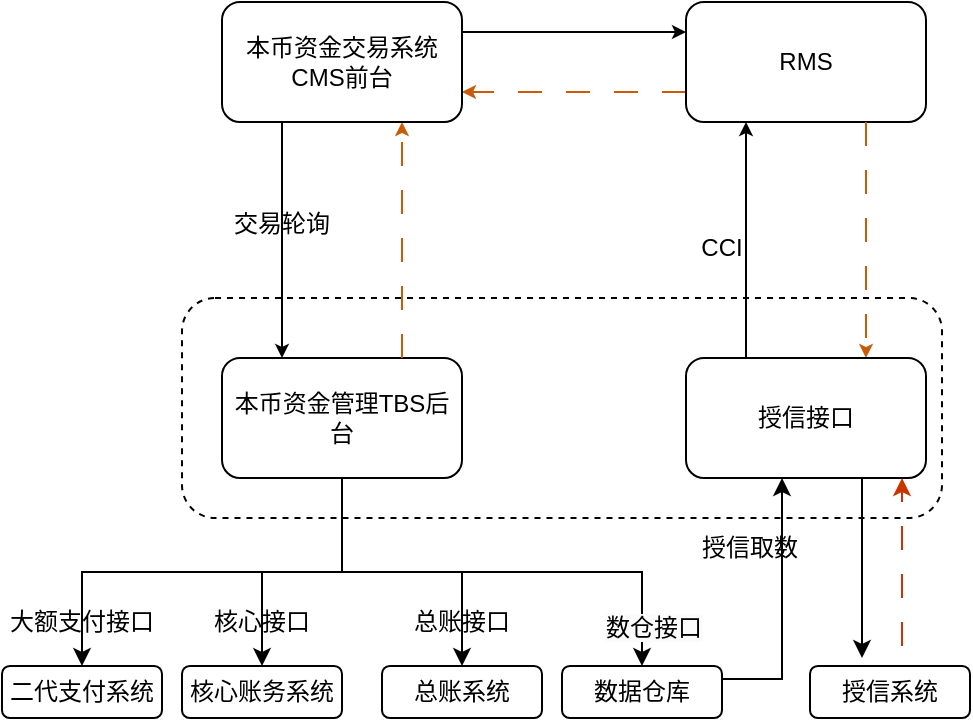 <mxfile version="20.8.16" type="github">
  <diagram name="第 1 页" id="G9W8rqyxLX-q6ydFrtmz">
    <mxGraphModel dx="880" dy="494" grid="1" gridSize="10" guides="1" tooltips="1" connect="1" arrows="1" fold="1" page="1" pageScale="1" pageWidth="827" pageHeight="1169" math="0" shadow="0">
      <root>
        <mxCell id="0" />
        <mxCell id="1" parent="0" />
        <mxCell id="Gnk-OYqFD_igb2B8dJat-6" style="edgeStyle=orthogonalEdgeStyle;rounded=0;orthogonalLoop=1;jettySize=auto;html=1;exitX=1;exitY=0.25;exitDx=0;exitDy=0;entryX=0;entryY=0.25;entryDx=0;entryDy=0;strokeWidth=1;endSize=4;" edge="1" parent="1" source="Gnk-OYqFD_igb2B8dJat-18" target="Gnk-OYqFD_igb2B8dJat-8">
          <mxGeometry relative="1" as="geometry" />
        </mxCell>
        <mxCell id="Gnk-OYqFD_igb2B8dJat-7" style="edgeStyle=orthogonalEdgeStyle;rounded=0;orthogonalLoop=1;jettySize=auto;html=1;exitX=0;exitY=0.75;exitDx=0;exitDy=0;entryX=1;entryY=0.75;entryDx=0;entryDy=0;strokeWidth=1;dashed=1;dashPattern=12 12;fillColor=#fa6800;strokeColor=#C75C0A;endSize=4;" edge="1" parent="1" source="Gnk-OYqFD_igb2B8dJat-8" target="Gnk-OYqFD_igb2B8dJat-18">
          <mxGeometry relative="1" as="geometry" />
        </mxCell>
        <mxCell id="Gnk-OYqFD_igb2B8dJat-8" value="RMS" style="rounded=1;whiteSpace=wrap;html=1;" vertex="1" parent="1">
          <mxGeometry x="352" y="122" width="120" height="60" as="geometry" />
        </mxCell>
        <mxCell id="Gnk-OYqFD_igb2B8dJat-9" style="edgeStyle=orthogonalEdgeStyle;rounded=0;jumpStyle=none;orthogonalLoop=1;jettySize=auto;html=1;entryX=0.25;entryY=1;entryDx=0;entryDy=0;strokeColor=default;strokeWidth=1;startSize=6;endSize=4;exitX=0.25;exitY=0;exitDx=0;exitDy=0;" edge="1" parent="1" source="Gnk-OYqFD_igb2B8dJat-22" target="Gnk-OYqFD_igb2B8dJat-8">
          <mxGeometry relative="1" as="geometry">
            <mxPoint x="382" y="290" as="sourcePoint" />
          </mxGeometry>
        </mxCell>
        <mxCell id="Gnk-OYqFD_igb2B8dJat-48" style="edgeStyle=orthogonalEdgeStyle;rounded=0;orthogonalLoop=1;jettySize=auto;html=1;exitX=0.5;exitY=1;exitDx=0;exitDy=0;entryX=0.5;entryY=0;entryDx=0;entryDy=0;" edge="1" parent="1" source="Gnk-OYqFD_igb2B8dJat-13" target="Gnk-OYqFD_igb2B8dJat-25">
          <mxGeometry relative="1" as="geometry" />
        </mxCell>
        <mxCell id="Gnk-OYqFD_igb2B8dJat-49" style="edgeStyle=orthogonalEdgeStyle;rounded=0;orthogonalLoop=1;jettySize=auto;html=1;exitX=0.5;exitY=1;exitDx=0;exitDy=0;" edge="1" parent="1" source="Gnk-OYqFD_igb2B8dJat-13" target="Gnk-OYqFD_igb2B8dJat-23">
          <mxGeometry relative="1" as="geometry" />
        </mxCell>
        <mxCell id="Gnk-OYqFD_igb2B8dJat-50" style="edgeStyle=orthogonalEdgeStyle;rounded=0;orthogonalLoop=1;jettySize=auto;html=1;exitX=0.5;exitY=1;exitDx=0;exitDy=0;" edge="1" parent="1" source="Gnk-OYqFD_igb2B8dJat-13" target="Gnk-OYqFD_igb2B8dJat-43">
          <mxGeometry relative="1" as="geometry" />
        </mxCell>
        <mxCell id="Gnk-OYqFD_igb2B8dJat-51" style="edgeStyle=orthogonalEdgeStyle;rounded=0;orthogonalLoop=1;jettySize=auto;html=1;exitX=0.5;exitY=1;exitDx=0;exitDy=0;entryX=0.5;entryY=0;entryDx=0;entryDy=0;" edge="1" parent="1" source="Gnk-OYqFD_igb2B8dJat-13" target="Gnk-OYqFD_igb2B8dJat-27">
          <mxGeometry relative="1" as="geometry" />
        </mxCell>
        <mxCell id="Gnk-OYqFD_igb2B8dJat-13" value="本币资金管理TBS后台" style="whiteSpace=wrap;html=1;rounded=1;" vertex="1" parent="1">
          <mxGeometry x="120" y="300" width="120" height="60" as="geometry" />
        </mxCell>
        <mxCell id="Gnk-OYqFD_igb2B8dJat-14" style="edgeStyle=orthogonalEdgeStyle;rounded=0;orthogonalLoop=1;jettySize=auto;html=1;entryX=0.75;entryY=1;entryDx=0;entryDy=0;strokeWidth=1;dashed=1;dashPattern=12 12;fillColor=#fa6800;strokeColor=#C75C0A;exitX=0.75;exitY=0;exitDx=0;exitDy=0;endSize=4;startSize=6;jumpStyle=line;" edge="1" parent="1" source="Gnk-OYqFD_igb2B8dJat-13" target="Gnk-OYqFD_igb2B8dJat-18">
          <mxGeometry relative="1" as="geometry">
            <mxPoint x="354" y="240" as="sourcePoint" />
            <mxPoint x="240" y="240" as="targetPoint" />
          </mxGeometry>
        </mxCell>
        <mxCell id="Gnk-OYqFD_igb2B8dJat-15" value="交易轮询" style="text;strokeColor=none;align=center;fillColor=none;html=1;verticalAlign=middle;whiteSpace=wrap;rounded=0;" vertex="1" parent="1">
          <mxGeometry x="120" y="218" width="60" height="30" as="geometry" />
        </mxCell>
        <mxCell id="Gnk-OYqFD_igb2B8dJat-16" value="CCI" style="text;strokeColor=none;align=center;fillColor=none;html=1;verticalAlign=middle;whiteSpace=wrap;rounded=0;" vertex="1" parent="1">
          <mxGeometry x="340" y="230" width="60" height="30" as="geometry" />
        </mxCell>
        <mxCell id="Gnk-OYqFD_igb2B8dJat-17" style="edgeStyle=orthogonalEdgeStyle;rounded=0;jumpStyle=none;orthogonalLoop=1;jettySize=auto;html=1;exitX=0.25;exitY=1;exitDx=0;exitDy=0;strokeColor=default;strokeWidth=1;startSize=6;endSize=4;entryX=0.25;entryY=0;entryDx=0;entryDy=0;" edge="1" parent="1" source="Gnk-OYqFD_igb2B8dJat-18" target="Gnk-OYqFD_igb2B8dJat-13">
          <mxGeometry relative="1" as="geometry">
            <mxPoint x="280" y="272" as="targetPoint" />
          </mxGeometry>
        </mxCell>
        <mxCell id="Gnk-OYqFD_igb2B8dJat-18" value="本币资金交易系统CMS前台" style="rounded=1;whiteSpace=wrap;html=1;" vertex="1" parent="1">
          <mxGeometry x="120" y="122" width="120" height="60" as="geometry" />
        </mxCell>
        <mxCell id="Gnk-OYqFD_igb2B8dJat-19" style="edgeStyle=orthogonalEdgeStyle;rounded=0;orthogonalLoop=1;jettySize=auto;html=1;strokeWidth=1;dashed=1;dashPattern=12 12;fillColor=#fa6800;strokeColor=#C75C0A;exitX=0.75;exitY=1;exitDx=0;exitDy=0;endSize=4;startSize=6;jumpStyle=line;" edge="1" parent="1" source="Gnk-OYqFD_igb2B8dJat-8">
          <mxGeometry relative="1" as="geometry">
            <mxPoint x="408" y="358" as="sourcePoint" />
            <mxPoint x="442" y="300" as="targetPoint" />
          </mxGeometry>
        </mxCell>
        <mxCell id="Gnk-OYqFD_igb2B8dJat-37" style="edgeStyle=orthogonalEdgeStyle;rounded=0;orthogonalLoop=1;jettySize=auto;html=1;exitX=0.75;exitY=1;exitDx=0;exitDy=0;" edge="1" parent="1" source="Gnk-OYqFD_igb2B8dJat-22">
          <mxGeometry relative="1" as="geometry">
            <mxPoint x="440" y="450" as="targetPoint" />
            <Array as="points">
              <mxPoint x="440" y="360" />
            </Array>
          </mxGeometry>
        </mxCell>
        <mxCell id="Gnk-OYqFD_igb2B8dJat-22" value="授信接口" style="whiteSpace=wrap;html=1;rounded=1;" vertex="1" parent="1">
          <mxGeometry x="352" y="300" width="120" height="60" as="geometry" />
        </mxCell>
        <mxCell id="Gnk-OYqFD_igb2B8dJat-23" value="二代支付系统" style="whiteSpace=wrap;html=1;rounded=1;" vertex="1" parent="1">
          <mxGeometry x="10" y="454" width="80" height="26" as="geometry" />
        </mxCell>
        <mxCell id="Gnk-OYqFD_igb2B8dJat-24" value="大额支付接口" style="text;strokeColor=none;align=center;fillColor=none;html=1;verticalAlign=middle;whiteSpace=wrap;rounded=0;" vertex="1" parent="1">
          <mxGeometry x="10" y="417" width="80" height="30" as="geometry" />
        </mxCell>
        <mxCell id="Gnk-OYqFD_igb2B8dJat-25" value="核心账务系统" style="whiteSpace=wrap;html=1;rounded=1;shadow=0;fillColor=none;" vertex="1" parent="1">
          <mxGeometry x="100" y="454" width="80" height="26" as="geometry" />
        </mxCell>
        <mxCell id="Gnk-OYqFD_igb2B8dJat-55" style="edgeStyle=orthogonalEdgeStyle;rounded=0;orthogonalLoop=1;jettySize=auto;html=1;exitX=1;exitY=0.25;exitDx=0;exitDy=0;entryX=0.4;entryY=1;entryDx=0;entryDy=0;entryPerimeter=0;" edge="1" parent="1" source="Gnk-OYqFD_igb2B8dJat-27" target="Gnk-OYqFD_igb2B8dJat-22">
          <mxGeometry relative="1" as="geometry" />
        </mxCell>
        <mxCell id="Gnk-OYqFD_igb2B8dJat-27" value="数据仓库" style="whiteSpace=wrap;html=1;rounded=1;shadow=0;fillColor=none;" vertex="1" parent="1">
          <mxGeometry x="290" y="454" width="80" height="26" as="geometry" />
        </mxCell>
        <mxCell id="Gnk-OYqFD_igb2B8dJat-38" style="edgeStyle=orthogonalEdgeStyle;rounded=0;orthogonalLoop=1;jettySize=auto;html=1;exitX=0.75;exitY=0;exitDx=0;exitDy=0;dashed=1;dashPattern=12 12;fillColor=#fa6800;strokeColor=#C73500;" edge="1" parent="1" source="Gnk-OYqFD_igb2B8dJat-30">
          <mxGeometry relative="1" as="geometry">
            <mxPoint x="460" y="360" as="targetPoint" />
            <Array as="points">
              <mxPoint x="460" y="454" />
              <mxPoint x="460" y="360" />
            </Array>
          </mxGeometry>
        </mxCell>
        <mxCell id="Gnk-OYqFD_igb2B8dJat-30" value="授信系统" style="whiteSpace=wrap;html=1;rounded=1;shadow=0;fillColor=none;" vertex="1" parent="1">
          <mxGeometry x="414" y="454" width="80" height="26" as="geometry" />
        </mxCell>
        <mxCell id="Gnk-OYqFD_igb2B8dJat-34" value="" style="rounded=1;whiteSpace=wrap;html=1;shadow=0;dashed=1;fillColor=none;" vertex="1" parent="1">
          <mxGeometry x="100" y="270" width="380" height="110" as="geometry" />
        </mxCell>
        <mxCell id="Gnk-OYqFD_igb2B8dJat-39" value="&lt;span style=&quot;color: rgb(0, 0, 0); font-family: Helvetica; font-size: 12px; font-style: normal; font-variant-ligatures: normal; font-variant-caps: normal; font-weight: 400; letter-spacing: normal; orphans: 2; text-align: center; text-indent: 0px; text-transform: none; widows: 2; word-spacing: 0px; -webkit-text-stroke-width: 0px; background-color: rgb(251, 251, 251); text-decoration-thickness: initial; text-decoration-style: initial; text-decoration-color: initial; float: none; display: inline !important;&quot;&gt;数仓接口&lt;/span&gt;" style="text;whiteSpace=wrap;html=1;" vertex="1" parent="1">
          <mxGeometry x="310" y="420.5" width="80" height="23" as="geometry" />
        </mxCell>
        <mxCell id="Gnk-OYqFD_igb2B8dJat-42" value="授信取数" style="text;strokeColor=none;align=center;fillColor=none;html=1;verticalAlign=middle;whiteSpace=wrap;rounded=0;" vertex="1" parent="1">
          <mxGeometry x="354" y="380" width="60" height="30" as="geometry" />
        </mxCell>
        <mxCell id="Gnk-OYqFD_igb2B8dJat-43" value="总账系统" style="whiteSpace=wrap;html=1;rounded=1;shadow=0;fillColor=none;" vertex="1" parent="1">
          <mxGeometry x="200" y="454" width="80" height="26" as="geometry" />
        </mxCell>
        <mxCell id="Gnk-OYqFD_igb2B8dJat-53" value="核心接口" style="text;strokeColor=none;align=center;fillColor=none;html=1;verticalAlign=middle;whiteSpace=wrap;rounded=0;" vertex="1" parent="1">
          <mxGeometry x="100" y="417" width="80" height="30" as="geometry" />
        </mxCell>
        <mxCell id="Gnk-OYqFD_igb2B8dJat-54" value="总账接口" style="text;strokeColor=none;align=center;fillColor=none;html=1;verticalAlign=middle;whiteSpace=wrap;rounded=0;" vertex="1" parent="1">
          <mxGeometry x="200" y="417" width="80" height="30" as="geometry" />
        </mxCell>
      </root>
    </mxGraphModel>
  </diagram>
</mxfile>

